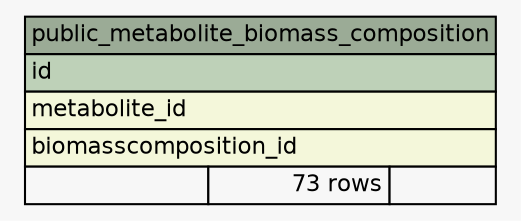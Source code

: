 // dot 2.36.0 on Linux 3.13.0-43-generic
// SchemaSpy rev 590
digraph "public_metabolite_biomass_composition" {
  graph [
    rankdir="RL"
    bgcolor="#f7f7f7"
    nodesep="0.18"
    ranksep="0.46"
    fontname="Helvetica"
    fontsize="11"
  ];
  node [
    fontname="Helvetica"
    fontsize="11"
    shape="plaintext"
  ];
  edge [
    arrowsize="0.8"
  ];
  "public_metabolite_biomass_composition" [
    label=<
    <TABLE BORDER="0" CELLBORDER="1" CELLSPACING="0" BGCOLOR="#ffffff">
      <TR><TD COLSPAN="3" BGCOLOR="#9bab96" ALIGN="CENTER">public_metabolite_biomass_composition</TD></TR>
      <TR><TD PORT="id" COLSPAN="3" BGCOLOR="#bed1b8" ALIGN="LEFT">id</TD></TR>
      <TR><TD PORT="metabolite_id" COLSPAN="3" BGCOLOR="#f4f7da" ALIGN="LEFT">metabolite_id</TD></TR>
      <TR><TD PORT="biomasscomposition_id" COLSPAN="3" BGCOLOR="#f4f7da" ALIGN="LEFT">biomasscomposition_id</TD></TR>
      <TR><TD ALIGN="LEFT" BGCOLOR="#f7f7f7">  </TD><TD ALIGN="RIGHT" BGCOLOR="#f7f7f7">73 rows</TD><TD ALIGN="RIGHT" BGCOLOR="#f7f7f7">  </TD></TR>
    </TABLE>>
    URL="tables/public_metabolite_biomass_composition.html"
    tooltip="public_metabolite_biomass_composition"
  ];
}
